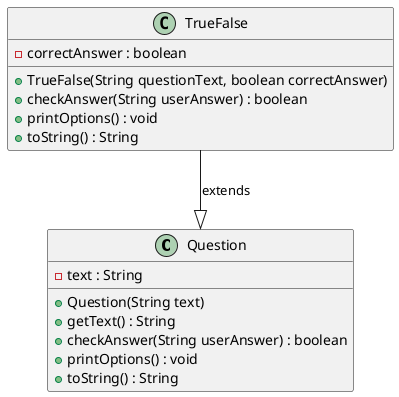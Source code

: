 @startuml
class Question {
    - text : String
    + Question(String text)
    + getText() : String
    + checkAnswer(String userAnswer) : boolean
    + printOptions() : void
    + toString() : String
}

class TrueFalse {
    - correctAnswer : boolean
    + TrueFalse(String questionText, boolean correctAnswer)
    + checkAnswer(String userAnswer) : boolean
    + printOptions() : void
    + toString() : String
}

TrueFalse --|> Question : extends
@enduml
